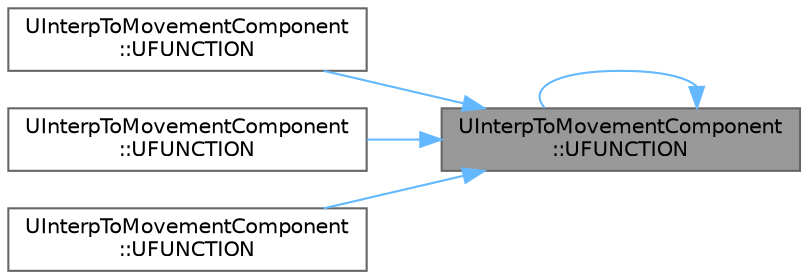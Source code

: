 digraph "UInterpToMovementComponent::UFUNCTION"
{
 // INTERACTIVE_SVG=YES
 // LATEX_PDF_SIZE
  bgcolor="transparent";
  edge [fontname=Helvetica,fontsize=10,labelfontname=Helvetica,labelfontsize=10];
  node [fontname=Helvetica,fontsize=10,shape=box,height=0.2,width=0.4];
  rankdir="RL";
  Node1 [id="Node000001",label="UInterpToMovementComponent\l::UFUNCTION",height=0.2,width=0.4,color="gray40", fillcolor="grey60", style="filled", fontcolor="black",tooltip="Clears the reference to UpdatedComponent, fires stop event, and stops ticking."];
  Node1 -> Node2 [id="edge1_Node000001_Node000002",dir="back",color="steelblue1",style="solid",tooltip=" "];
  Node2 [id="Node000002",label="UInterpToMovementComponent\l::UFUNCTION",height=0.2,width=0.4,color="grey40", fillcolor="white", style="filled",URL="$d0/dbf/classUInterpToMovementComponent.html#adeb95a77b42066356d3c2f6e7e6f927b",tooltip=" "];
  Node1 -> Node3 [id="edge2_Node000001_Node000003",dir="back",color="steelblue1",style="solid",tooltip=" "];
  Node3 [id="Node000003",label="UInterpToMovementComponent\l::UFUNCTION",height=0.2,width=0.4,color="grey40", fillcolor="white", style="filled",URL="$d0/dbf/classUInterpToMovementComponent.html#ac831dcec2a05ed7749ef7362e3b5c8c8",tooltip=" "];
  Node1 -> Node4 [id="edge3_Node000001_Node000004",dir="back",color="steelblue1",style="solid",tooltip=" "];
  Node4 [id="Node000004",label="UInterpToMovementComponent\l::UFUNCTION",height=0.2,width=0.4,color="grey40", fillcolor="white", style="filled",URL="$d0/dbf/classUInterpToMovementComponent.html#ac002466f2cfa4bdb84b8271d8bc0f173",tooltip=" "];
  Node1 -> Node1 [id="edge4_Node000001_Node000001",dir="back",color="steelblue1",style="solid",tooltip=" "];
}
